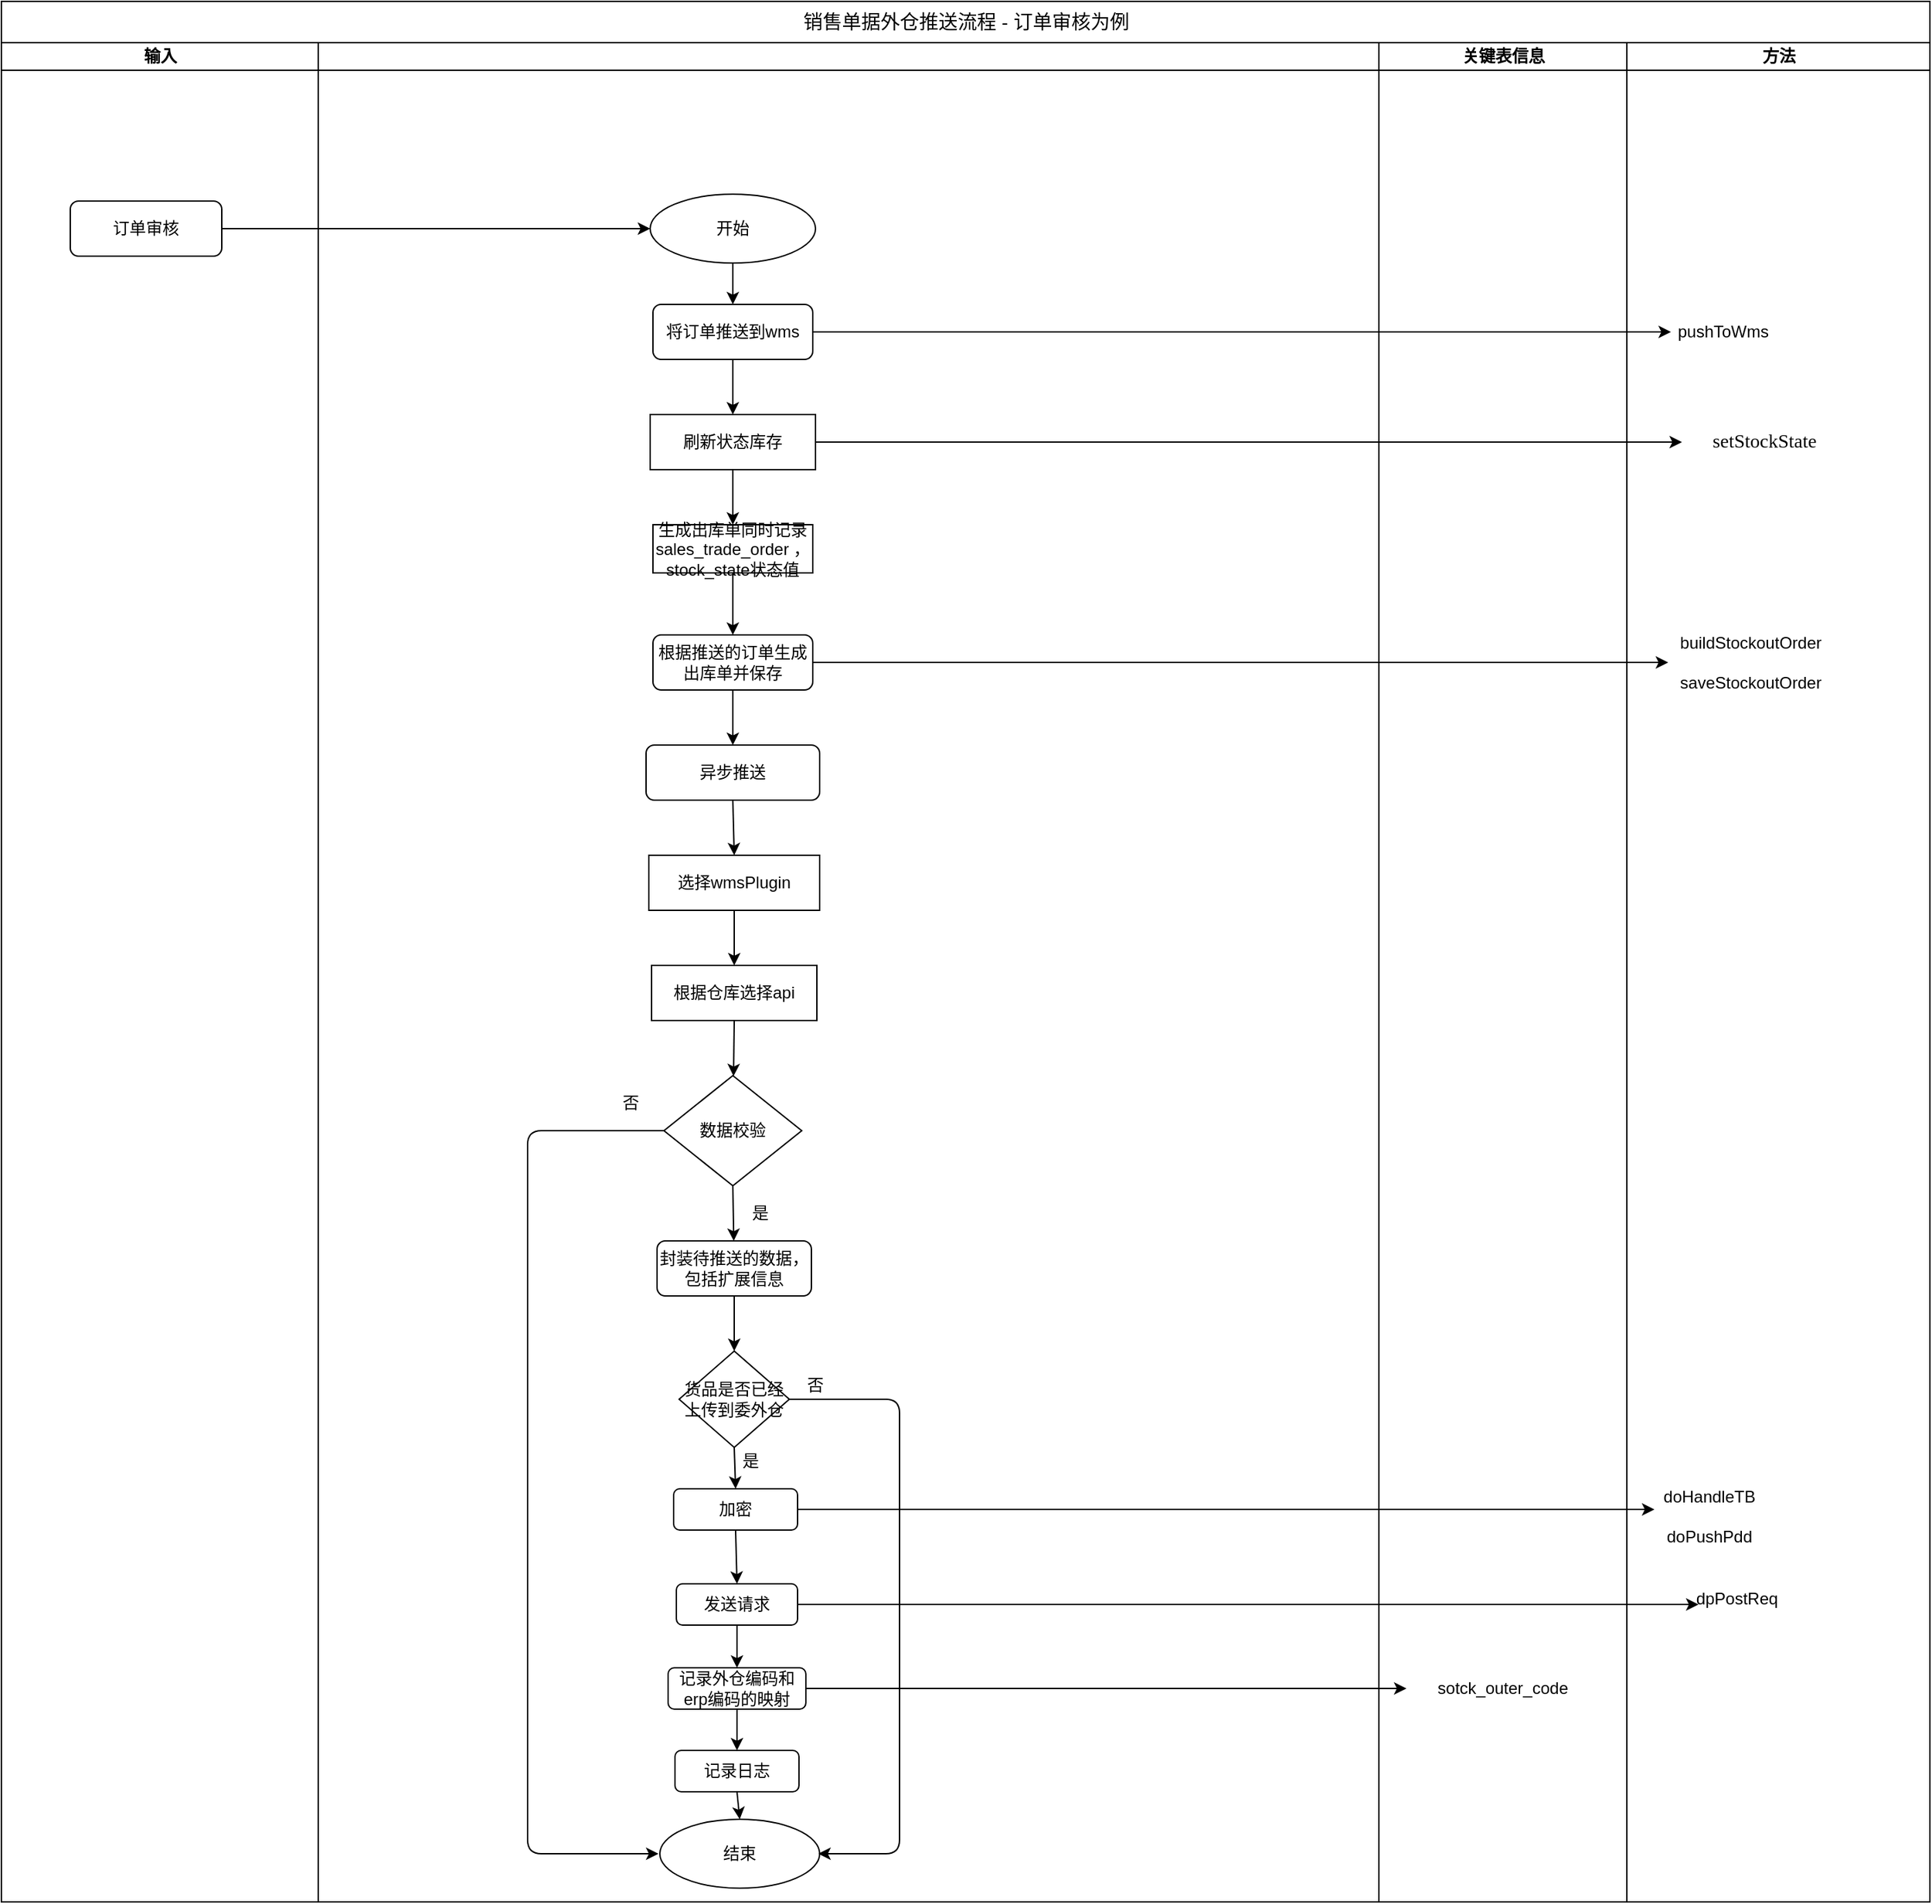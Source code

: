 <mxfile version="13.9.9" type="device" pages="3"><diagram id="1fAj43tPe6rqX4-3UY5v" name="销售单据外仓推送流程 - 订单审核为例"><mxGraphModel dx="2249" dy="822" grid="1" gridSize="10" guides="1" tooltips="1" connect="1" arrows="1" fold="1" page="1" pageScale="1" pageWidth="827" pageHeight="1169" math="0" shadow="0"><root><mxCell id="0"/><mxCell id="1" parent="0"/><mxCell id="FSrGGCULlAv2gzMEhWRe-1" value="&lt;font face=&quot;helvetica&quot;&gt;&lt;span style=&quot;font-size: 14px ; font-weight: 400 ; background-color: rgb(255 , 255 , 255)&quot;&gt;销售单据外仓推送流程 - 订单审核为例&lt;/span&gt;&lt;/font&gt;" style="swimlane;html=1;childLayout=stackLayout;startSize=30;rounded=0;shadow=0;labelBackgroundColor=none;strokeWidth=1;fontFamily=Verdana;fontSize=8;align=center;" parent="1" vertex="1"><mxGeometry x="-132" y="20" width="1400" height="1380" as="geometry"><mxRectangle x="170" y="140" width="100" height="30" as="alternateBounds"/></mxGeometry></mxCell><mxCell id="FSrGGCULlAv2gzMEhWRe-2" value="输入" style="swimlane;html=1;startSize=20;" parent="FSrGGCULlAv2gzMEhWRe-1" vertex="1"><mxGeometry y="30" width="230" height="1350" as="geometry"><mxRectangle y="30" width="30" height="1180" as="alternateBounds"/></mxGeometry></mxCell><mxCell id="FSrGGCULlAv2gzMEhWRe-88" value="订单审核" style="rounded=1;whiteSpace=wrap;html=1;" parent="FSrGGCULlAv2gzMEhWRe-2" vertex="1"><mxGeometry x="50" y="115" width="110" height="40" as="geometry"/></mxCell><mxCell id="FSrGGCULlAv2gzMEhWRe-4" value="&lt;br&gt;&lt;br&gt;" style="swimlane;html=1;startSize=20;" parent="FSrGGCULlAv2gzMEhWRe-1" vertex="1"><mxGeometry x="230" y="30" width="950" height="1350" as="geometry"/></mxCell><mxCell id="FSrGGCULlAv2gzMEhWRe-5" value="开始" style="ellipse;whiteSpace=wrap;html=1;" parent="FSrGGCULlAv2gzMEhWRe-4" vertex="1"><mxGeometry x="241" y="110" width="120" height="50" as="geometry"/></mxCell><mxCell id="FSrGGCULlAv2gzMEhWRe-60" value="关键表信息" style="swimlane;html=1;startSize=20;" parent="FSrGGCULlAv2gzMEhWRe-4" vertex="1"><mxGeometry x="770" width="180" height="1350" as="geometry"/></mxCell><mxCell id="FSrGGCULlAv2gzMEhWRe-172" value="sotck_outer_code" style="text;html=1;strokeColor=none;fillColor=none;align=center;verticalAlign=middle;whiteSpace=wrap;rounded=0;" parent="FSrGGCULlAv2gzMEhWRe-60" vertex="1"><mxGeometry x="70" y="1185" width="40" height="20" as="geometry"/></mxCell><mxCell id="FSrGGCULlAv2gzMEhWRe-91" value="&lt;span&gt;将订单推送到wms&lt;/span&gt;" style="rounded=1;whiteSpace=wrap;html=1;" parent="FSrGGCULlAv2gzMEhWRe-4" vertex="1"><mxGeometry x="243" y="190" width="116" height="40" as="geometry"/></mxCell><mxCell id="FSrGGCULlAv2gzMEhWRe-94" value="根据推送的订单生成出库单并保存" style="rounded=1;whiteSpace=wrap;html=1;" parent="FSrGGCULlAv2gzMEhWRe-4" vertex="1"><mxGeometry x="243" y="430" width="116" height="40" as="geometry"/></mxCell><mxCell id="FSrGGCULlAv2gzMEhWRe-96" value="" style="endArrow=classic;html=1;exitX=1;exitY=0.5;exitDx=0;exitDy=0;" parent="FSrGGCULlAv2gzMEhWRe-4" source="FSrGGCULlAv2gzMEhWRe-94" edge="1"><mxGeometry width="50" height="50" relative="1" as="geometry"><mxPoint x="354" y="479.5" as="sourcePoint"/><mxPoint x="980" y="450" as="targetPoint"/></mxGeometry></mxCell><mxCell id="FSrGGCULlAv2gzMEhWRe-102" value="刷新状态库存" style="rounded=0;whiteSpace=wrap;html=1;startSize=20;" parent="FSrGGCULlAv2gzMEhWRe-4" vertex="1"><mxGeometry x="241" y="270" width="120" height="40" as="geometry"/></mxCell><mxCell id="FSrGGCULlAv2gzMEhWRe-103" value="" style="endArrow=classic;html=1;exitX=0.5;exitY=1;exitDx=0;exitDy=0;entryX=0.5;entryY=0;entryDx=0;entryDy=0;" parent="FSrGGCULlAv2gzMEhWRe-4" source="FSrGGCULlAv2gzMEhWRe-91" target="FSrGGCULlAv2gzMEhWRe-102" edge="1"><mxGeometry width="50" height="50" relative="1" as="geometry"><mxPoint x="302" y="300" as="sourcePoint"/><mxPoint x="382" y="490" as="targetPoint"/></mxGeometry></mxCell><mxCell id="FSrGGCULlAv2gzMEhWRe-104" value="" style="endArrow=classic;html=1;exitX=1;exitY=0.5;exitDx=0;exitDy=0;" parent="FSrGGCULlAv2gzMEhWRe-4" source="FSrGGCULlAv2gzMEhWRe-102" edge="1"><mxGeometry width="50" height="50" relative="1" as="geometry"><mxPoint x="354" y="319.5" as="sourcePoint"/><mxPoint x="990" y="290" as="targetPoint"/></mxGeometry></mxCell><mxCell id="FSrGGCULlAv2gzMEhWRe-107" value="生成出库单同时记录sales_trade_order ，stock_state状态值" style="rounded=0;whiteSpace=wrap;html=1;startSize=20;" parent="FSrGGCULlAv2gzMEhWRe-4" vertex="1"><mxGeometry x="243" y="350" width="116" height="35" as="geometry"/></mxCell><mxCell id="FSrGGCULlAv2gzMEhWRe-108" value="" style="endArrow=classic;html=1;exitX=0.5;exitY=1;exitDx=0;exitDy=0;" parent="FSrGGCULlAv2gzMEhWRe-4" source="FSrGGCULlAv2gzMEhWRe-102" target="FSrGGCULlAv2gzMEhWRe-107" edge="1"><mxGeometry width="50" height="50" relative="1" as="geometry"><mxPoint x="292" y="370" as="sourcePoint"/><mxPoint x="212" y="430" as="targetPoint"/></mxGeometry></mxCell><mxCell id="FSrGGCULlAv2gzMEhWRe-111" value="" style="endArrow=classic;html=1;exitX=0.5;exitY=1;exitDx=0;exitDy=0;" parent="FSrGGCULlAv2gzMEhWRe-4" source="FSrGGCULlAv2gzMEhWRe-107" target="FSrGGCULlAv2gzMEhWRe-94" edge="1"><mxGeometry width="50" height="50" relative="1" as="geometry"><mxPoint x="-78" y="480" as="sourcePoint"/><mxPoint x="-28" y="430" as="targetPoint"/></mxGeometry></mxCell><mxCell id="FSrGGCULlAv2gzMEhWRe-119" value="异步推送" style="rounded=1;whiteSpace=wrap;html=1;startSize=20;" parent="FSrGGCULlAv2gzMEhWRe-4" vertex="1"><mxGeometry x="238" y="510" width="126" height="40" as="geometry"/></mxCell><mxCell id="FSrGGCULlAv2gzMEhWRe-121" value="" style="endArrow=classic;html=1;exitX=0.5;exitY=1;exitDx=0;exitDy=0;entryX=0.5;entryY=0;entryDx=0;entryDy=0;" parent="FSrGGCULlAv2gzMEhWRe-4" source="FSrGGCULlAv2gzMEhWRe-94" target="FSrGGCULlAv2gzMEhWRe-119" edge="1"><mxGeometry width="50" height="50" relative="1" as="geometry"><mxPoint x="282" y="600" as="sourcePoint"/><mxPoint x="472" y="740" as="targetPoint"/></mxGeometry></mxCell><mxCell id="FSrGGCULlAv2gzMEhWRe-123" value="结束" style="ellipse;whiteSpace=wrap;html=1;startSize=20;" parent="FSrGGCULlAv2gzMEhWRe-4" vertex="1"><mxGeometry x="248" y="1290" width="116" height="50" as="geometry"/></mxCell><mxCell id="FSrGGCULlAv2gzMEhWRe-139" value="选择wmsPlugin" style="rounded=0;whiteSpace=wrap;html=1;startSize=20;" parent="FSrGGCULlAv2gzMEhWRe-4" vertex="1"><mxGeometry x="240" y="590" width="124" height="40" as="geometry"/></mxCell><mxCell id="FSrGGCULlAv2gzMEhWRe-140" value="根据仓库选择api" style="rounded=0;whiteSpace=wrap;html=1;startSize=20;" parent="FSrGGCULlAv2gzMEhWRe-4" vertex="1"><mxGeometry x="242" y="670" width="120" height="40" as="geometry"/></mxCell><mxCell id="FSrGGCULlAv2gzMEhWRe-141" value="数据校验" style="rhombus;whiteSpace=wrap;html=1;startSize=20;" parent="FSrGGCULlAv2gzMEhWRe-4" vertex="1"><mxGeometry x="251" y="750" width="100" height="80" as="geometry"/></mxCell><mxCell id="FSrGGCULlAv2gzMEhWRe-143" value="否" style="text;html=1;strokeColor=none;fillColor=none;align=center;verticalAlign=middle;whiteSpace=wrap;rounded=0;startSize=20;" parent="FSrGGCULlAv2gzMEhWRe-4" vertex="1"><mxGeometry x="207" y="760" width="40" height="20" as="geometry"/></mxCell><mxCell id="FSrGGCULlAv2gzMEhWRe-145" value="封装待推送的数据，包括扩展信息" style="rounded=1;whiteSpace=wrap;html=1;startSize=20;" parent="FSrGGCULlAv2gzMEhWRe-4" vertex="1"><mxGeometry x="246" y="870" width="112" height="40" as="geometry"/></mxCell><mxCell id="FSrGGCULlAv2gzMEhWRe-146" value="" style="endArrow=classic;html=1;exitX=0.5;exitY=1;exitDx=0;exitDy=0;entryX=0.5;entryY=0;entryDx=0;entryDy=0;" parent="FSrGGCULlAv2gzMEhWRe-4" source="FSrGGCULlAv2gzMEhWRe-119" target="FSrGGCULlAv2gzMEhWRe-139" edge="1"><mxGeometry width="50" height="50" relative="1" as="geometry"><mxPoint x="422" y="1080" as="sourcePoint"/><mxPoint x="472" y="1030" as="targetPoint"/></mxGeometry></mxCell><mxCell id="FSrGGCULlAv2gzMEhWRe-147" value="" style="endArrow=classic;html=1;exitX=0.5;exitY=1;exitDx=0;exitDy=0;" parent="FSrGGCULlAv2gzMEhWRe-4" source="FSrGGCULlAv2gzMEhWRe-139" target="FSrGGCULlAv2gzMEhWRe-140" edge="1"><mxGeometry width="50" height="50" relative="1" as="geometry"><mxPoint x="422" y="1080" as="sourcePoint"/><mxPoint x="472" y="1030" as="targetPoint"/></mxGeometry></mxCell><mxCell id="FSrGGCULlAv2gzMEhWRe-142" value="" style="endArrow=classic;html=1;exitX=0;exitY=0.5;exitDx=0;exitDy=0;entryX=0;entryY=0.5;entryDx=0;entryDy=0;" parent="FSrGGCULlAv2gzMEhWRe-4" source="FSrGGCULlAv2gzMEhWRe-141" edge="1"><mxGeometry width="50" height="50" relative="1" as="geometry"><mxPoint x="422" y="1080" as="sourcePoint"/><mxPoint x="247" y="1315" as="targetPoint"/><Array as="points"><mxPoint x="152" y="790"/><mxPoint x="152" y="1315"/></Array></mxGeometry></mxCell><mxCell id="FSrGGCULlAv2gzMEhWRe-149" value="货品是否已经上传到委外仓" style="rhombus;whiteSpace=wrap;html=1;startSize=20;" parent="FSrGGCULlAv2gzMEhWRe-4" vertex="1"><mxGeometry x="262" y="950" width="80" height="70" as="geometry"/></mxCell><mxCell id="FSrGGCULlAv2gzMEhWRe-151" value="否" style="text;html=1;strokeColor=none;fillColor=none;align=center;verticalAlign=middle;whiteSpace=wrap;rounded=0;startSize=20;" parent="FSrGGCULlAv2gzMEhWRe-4" vertex="1"><mxGeometry x="341" y="970" width="40" height="10" as="geometry"/></mxCell><mxCell id="FSrGGCULlAv2gzMEhWRe-152" value="加密" style="rounded=1;whiteSpace=wrap;html=1;startSize=20;" parent="FSrGGCULlAv2gzMEhWRe-4" vertex="1"><mxGeometry x="258" y="1050" width="90" height="30" as="geometry"/></mxCell><mxCell id="FSrGGCULlAv2gzMEhWRe-153" value="发送请求" style="rounded=1;whiteSpace=wrap;html=1;startSize=20;" parent="FSrGGCULlAv2gzMEhWRe-4" vertex="1"><mxGeometry x="260" y="1119" width="88" height="30" as="geometry"/></mxCell><mxCell id="FSrGGCULlAv2gzMEhWRe-154" value="记录外仓编码和erp编码的映射" style="rounded=1;whiteSpace=wrap;html=1;startSize=20;" parent="FSrGGCULlAv2gzMEhWRe-4" vertex="1"><mxGeometry x="254" y="1180" width="100" height="30" as="geometry"/></mxCell><mxCell id="FSrGGCULlAv2gzMEhWRe-155" value="" style="endArrow=classic;html=1;exitX=0.5;exitY=1;exitDx=0;exitDy=0;" parent="FSrGGCULlAv2gzMEhWRe-4" source="FSrGGCULlAv2gzMEhWRe-140" target="FSrGGCULlAv2gzMEhWRe-141" edge="1"><mxGeometry width="50" height="50" relative="1" as="geometry"><mxPoint x="432" y="870" as="sourcePoint"/><mxPoint x="482" y="820" as="targetPoint"/></mxGeometry></mxCell><mxCell id="FSrGGCULlAv2gzMEhWRe-159" value="" style="endArrow=classic;html=1;exitX=0.5;exitY=1;exitDx=0;exitDy=0;" parent="FSrGGCULlAv2gzMEhWRe-4" source="FSrGGCULlAv2gzMEhWRe-141" target="FSrGGCULlAv2gzMEhWRe-145" edge="1"><mxGeometry width="50" height="50" relative="1" as="geometry"><mxPoint x="432" y="1140" as="sourcePoint"/><mxPoint x="482" y="1090" as="targetPoint"/></mxGeometry></mxCell><mxCell id="FSrGGCULlAv2gzMEhWRe-158" value="" style="endArrow=classic;html=1;exitX=0.5;exitY=1;exitDx=0;exitDy=0;entryX=0.5;entryY=0;entryDx=0;entryDy=0;" parent="FSrGGCULlAv2gzMEhWRe-4" source="FSrGGCULlAv2gzMEhWRe-145" target="FSrGGCULlAv2gzMEhWRe-149" edge="1"><mxGeometry width="50" height="50" relative="1" as="geometry"><mxPoint x="432" y="1140" as="sourcePoint"/><mxPoint x="482" y="1090" as="targetPoint"/></mxGeometry></mxCell><mxCell id="FSrGGCULlAv2gzMEhWRe-157" value="" style="endArrow=classic;html=1;exitX=0.5;exitY=1;exitDx=0;exitDy=0;entryX=0.5;entryY=0;entryDx=0;entryDy=0;" parent="FSrGGCULlAv2gzMEhWRe-4" source="FSrGGCULlAv2gzMEhWRe-149" target="FSrGGCULlAv2gzMEhWRe-152" edge="1"><mxGeometry width="50" height="50" relative="1" as="geometry"><mxPoint x="432" y="1150" as="sourcePoint"/><mxPoint x="482" y="1100" as="targetPoint"/></mxGeometry></mxCell><mxCell id="FSrGGCULlAv2gzMEhWRe-156" value="" style="endArrow=classic;html=1;exitX=0.5;exitY=1;exitDx=0;exitDy=0;entryX=0.5;entryY=0;entryDx=0;entryDy=0;" parent="FSrGGCULlAv2gzMEhWRe-4" source="FSrGGCULlAv2gzMEhWRe-152" target="FSrGGCULlAv2gzMEhWRe-153" edge="1"><mxGeometry width="50" height="50" relative="1" as="geometry"><mxPoint x="432" y="1150" as="sourcePoint"/><mxPoint x="482" y="1100" as="targetPoint"/></mxGeometry></mxCell><mxCell id="FSrGGCULlAv2gzMEhWRe-162" value="" style="endArrow=classic;html=1;exitX=0.5;exitY=1;exitDx=0;exitDy=0;entryX=0.5;entryY=0;entryDx=0;entryDy=0;" parent="FSrGGCULlAv2gzMEhWRe-4" source="FSrGGCULlAv2gzMEhWRe-153" target="FSrGGCULlAv2gzMEhWRe-154" edge="1"><mxGeometry width="50" height="50" relative="1" as="geometry"><mxPoint x="432" y="1420" as="sourcePoint"/><mxPoint x="482" y="1370" as="targetPoint"/></mxGeometry></mxCell><mxCell id="FSrGGCULlAv2gzMEhWRe-161" value="" style="endArrow=classic;html=1;exitX=0.5;exitY=1;exitDx=0;exitDy=0;entryX=0.5;entryY=0;entryDx=0;entryDy=0;" parent="FSrGGCULlAv2gzMEhWRe-4" source="FSrGGCULlAv2gzMEhWRe-166" target="FSrGGCULlAv2gzMEhWRe-123" edge="1"><mxGeometry width="50" height="50" relative="1" as="geometry"><mxPoint x="432" y="1420" as="sourcePoint"/><mxPoint x="305" y="1290" as="targetPoint"/></mxGeometry></mxCell><mxCell id="FSrGGCULlAv2gzMEhWRe-163" value="" style="endArrow=classic;html=1;exitX=1;exitY=0.5;exitDx=0;exitDy=0;entryX=1;entryY=0.5;entryDx=0;entryDy=0;" parent="FSrGGCULlAv2gzMEhWRe-4" source="FSrGGCULlAv2gzMEhWRe-149" edge="1"><mxGeometry width="50" height="50" relative="1" as="geometry"><mxPoint x="432" y="1150" as="sourcePoint"/><mxPoint x="363" y="1315" as="targetPoint"/><Array as="points"><mxPoint x="422" y="985"/><mxPoint x="422" y="1315"/></Array></mxGeometry></mxCell><mxCell id="FSrGGCULlAv2gzMEhWRe-164" value="是" style="text;html=1;strokeColor=none;fillColor=none;align=center;verticalAlign=middle;whiteSpace=wrap;rounded=0;startSize=20;" parent="FSrGGCULlAv2gzMEhWRe-4" vertex="1"><mxGeometry x="301" y="840" width="40" height="20" as="geometry"/></mxCell><mxCell id="FSrGGCULlAv2gzMEhWRe-165" value="是" style="text;html=1;strokeColor=none;fillColor=none;align=center;verticalAlign=middle;whiteSpace=wrap;rounded=0;startSize=20;" parent="FSrGGCULlAv2gzMEhWRe-4" vertex="1"><mxGeometry x="294" y="1020" width="40" height="20" as="geometry"/></mxCell><mxCell id="FSrGGCULlAv2gzMEhWRe-166" value="记录日志" style="rounded=1;whiteSpace=wrap;html=1;startSize=20;" parent="FSrGGCULlAv2gzMEhWRe-4" vertex="1"><mxGeometry x="259" y="1240" width="90" height="30" as="geometry"/></mxCell><mxCell id="FSrGGCULlAv2gzMEhWRe-167" value="" style="endArrow=classic;html=1;exitX=0.5;exitY=1;exitDx=0;exitDy=0;entryX=0.5;entryY=0;entryDx=0;entryDy=0;" parent="FSrGGCULlAv2gzMEhWRe-4" source="FSrGGCULlAv2gzMEhWRe-154" target="FSrGGCULlAv2gzMEhWRe-166" edge="1"><mxGeometry width="50" height="50" relative="1" as="geometry"><mxPoint x="432" y="1160" as="sourcePoint"/><mxPoint x="342" y="1250" as="targetPoint"/></mxGeometry></mxCell><mxCell id="FSrGGCULlAv2gzMEhWRe-169" value="" style="endArrow=classic;html=1;exitX=1;exitY=0.5;exitDx=0;exitDy=0;" parent="FSrGGCULlAv2gzMEhWRe-4" source="FSrGGCULlAv2gzMEhWRe-152" edge="1"><mxGeometry width="50" height="50" relative="1" as="geometry"><mxPoint x="339" y="1084.5" as="sourcePoint"/><mxPoint x="970" y="1065" as="targetPoint"/></mxGeometry></mxCell><mxCell id="FSrGGCULlAv2gzMEhWRe-171" value="" style="endArrow=classic;html=1;exitX=1;exitY=0.5;exitDx=0;exitDy=0;" parent="FSrGGCULlAv2gzMEhWRe-4" source="FSrGGCULlAv2gzMEhWRe-154" edge="1"><mxGeometry width="50" height="50" relative="1" as="geometry"><mxPoint x="430" y="1380" as="sourcePoint"/><mxPoint x="790" y="1195" as="targetPoint"/></mxGeometry></mxCell><mxCell id="dgUVTcJwyare61xF9g1M-5" value="" style="endArrow=classic;html=1;exitX=0.5;exitY=1;exitDx=0;exitDy=0;entryX=0.5;entryY=0;entryDx=0;entryDy=0;" parent="FSrGGCULlAv2gzMEhWRe-4" source="FSrGGCULlAv2gzMEhWRe-5" target="FSrGGCULlAv2gzMEhWRe-91" edge="1"><mxGeometry width="50" height="50" relative="1" as="geometry"><mxPoint x="322" y="120" as="sourcePoint"/><mxPoint x="296" y="210" as="targetPoint"/></mxGeometry></mxCell><mxCell id="FSrGGCULlAv2gzMEhWRe-72" value="方法" style="swimlane;html=1;startSize=20;" parent="FSrGGCULlAv2gzMEhWRe-1" vertex="1"><mxGeometry x="1180" y="30" width="220" height="1350" as="geometry"/></mxCell><mxCell id="FSrGGCULlAv2gzMEhWRe-93" value="pushToWms&lt;br&gt;" style="text;html=1;strokeColor=none;fillColor=none;align=center;verticalAlign=middle;whiteSpace=wrap;rounded=0;" parent="FSrGGCULlAv2gzMEhWRe-72" vertex="1"><mxGeometry x="50" y="200" width="40" height="20" as="geometry"/></mxCell><mxCell id="FSrGGCULlAv2gzMEhWRe-97" value="buildStockoutOrder&lt;br&gt;&lt;br&gt;saveStockoutOrder" style="text;html=1;strokeColor=none;fillColor=none;align=center;verticalAlign=middle;whiteSpace=wrap;rounded=0;" parent="FSrGGCULlAv2gzMEhWRe-72" vertex="1"><mxGeometry x="50" y="400" width="80" height="100" as="geometry"/></mxCell><mxCell id="FSrGGCULlAv2gzMEhWRe-105" value="&lt;pre style=&quot;font-family: &amp;#34;consolas&amp;#34; ; font-size: 10.5pt&quot;&gt;&lt;span style=&quot;background-color: rgb(255 , 255 , 255)&quot;&gt;setStockState&lt;/span&gt;&lt;/pre&gt;" style="text;html=1;strokeColor=none;fillColor=none;align=center;verticalAlign=middle;whiteSpace=wrap;rounded=0;startSize=20;" parent="FSrGGCULlAv2gzMEhWRe-72" vertex="1"><mxGeometry x="80" y="280" width="40" height="20" as="geometry"/></mxCell><mxCell id="FSrGGCULlAv2gzMEhWRe-170" value="doHandleTB&lt;br&gt;&lt;br&gt;doPushPdd" style="text;html=1;strokeColor=none;fillColor=none;align=center;verticalAlign=middle;whiteSpace=wrap;rounded=0;startSize=20;" parent="FSrGGCULlAv2gzMEhWRe-72" vertex="1"><mxGeometry x="40" y="1060" width="40" height="20" as="geometry"/></mxCell><mxCell id="FSrGGCULlAv2gzMEhWRe-174" value="dpPostReq" style="text;html=1;strokeColor=none;fillColor=none;align=center;verticalAlign=middle;whiteSpace=wrap;rounded=0;startSize=20;" parent="FSrGGCULlAv2gzMEhWRe-72" vertex="1"><mxGeometry x="60" y="1120" width="40" height="20" as="geometry"/></mxCell><mxCell id="dgUVTcJwyare61xF9g1M-1" value="" style="endArrow=classic;html=1;exitX=1;exitY=0.5;exitDx=0;exitDy=0;entryX=0;entryY=0.5;entryDx=0;entryDy=0;" parent="FSrGGCULlAv2gzMEhWRe-1" source="FSrGGCULlAv2gzMEhWRe-88" target="FSrGGCULlAv2gzMEhWRe-5" edge="1"><mxGeometry width="50" height="50" relative="1" as="geometry"><mxPoint x="460" y="140" as="sourcePoint"/><mxPoint x="470" y="130" as="targetPoint"/></mxGeometry></mxCell><mxCell id="FSrGGCULlAv2gzMEhWRe-92" value="" style="endArrow=classic;html=1;exitX=1;exitY=0.5;exitDx=0;exitDy=0;" parent="1" source="FSrGGCULlAv2gzMEhWRe-91" edge="1"><mxGeometry width="50" height="50" relative="1" as="geometry"><mxPoint x="440" y="530" as="sourcePoint"/><mxPoint x="1080" y="260" as="targetPoint"/></mxGeometry></mxCell><mxCell id="FSrGGCULlAv2gzMEhWRe-173" value="" style="endArrow=classic;html=1;exitX=1;exitY=0.5;exitDx=0;exitDy=0;" parent="1" source="FSrGGCULlAv2gzMEhWRe-153" edge="1"><mxGeometry width="50" height="50" relative="1" as="geometry"><mxPoint x="530" y="1370" as="sourcePoint"/><mxPoint x="1100" y="1184" as="targetPoint"/></mxGeometry></mxCell></root></mxGraphModel></diagram><diagram id="AFtPFOH3qrQ8nj8mV7Sl" name="非销售单据外仓推送流程 - 采购单为例"><mxGraphModel dx="2249" dy="822" grid="1" gridSize="10" guides="1" tooltips="1" connect="1" arrows="1" fold="1" page="1" pageScale="1" pageWidth="827" pageHeight="1169" math="0" shadow="0"><root><mxCell id="3NtARNLxJ3fj8ygsZD2_-0"/><mxCell id="3NtARNLxJ3fj8ygsZD2_-1" parent="3NtARNLxJ3fj8ygsZD2_-0"/><mxCell id="3NtARNLxJ3fj8ygsZD2_-3" value="&lt;font face=&quot;helvetica&quot;&gt;&lt;span style=&quot;font-size: 14px ; font-weight: 400 ; background-color: rgb(255 , 255 , 255)&quot;&gt;非销售单据外仓推送流程 - 采购单为例&lt;/span&gt;&lt;/font&gt;" style="swimlane;html=1;childLayout=stackLayout;startSize=30;rounded=0;shadow=0;labelBackgroundColor=none;strokeWidth=1;fontFamily=Verdana;fontSize=8;align=center;" vertex="1" parent="3NtARNLxJ3fj8ygsZD2_-1"><mxGeometry x="-132" y="20" width="1400" height="1380" as="geometry"><mxRectangle x="170" y="140" width="100" height="30" as="alternateBounds"/></mxGeometry></mxCell><mxCell id="3NtARNLxJ3fj8ygsZD2_-4" value="输入" style="swimlane;html=1;startSize=20;" vertex="1" parent="3NtARNLxJ3fj8ygsZD2_-3"><mxGeometry y="30" width="230" height="1350" as="geometry"><mxRectangle y="30" width="30" height="1180" as="alternateBounds"/></mxGeometry></mxCell><mxCell id="3NtARNLxJ3fj8ygsZD2_-5" value="采购单审核，采购单界面右键向wms提送" style="rounded=1;whiteSpace=wrap;html=1;" vertex="1" parent="3NtARNLxJ3fj8ygsZD2_-4"><mxGeometry x="50" y="115" width="110" height="40" as="geometry"/></mxCell><mxCell id="3NtARNLxJ3fj8ygsZD2_-6" value="&lt;br&gt;&lt;br&gt;" style="swimlane;html=1;startSize=20;" vertex="1" parent="3NtARNLxJ3fj8ygsZD2_-3"><mxGeometry x="230" y="30" width="950" height="1350" as="geometry"/></mxCell><mxCell id="3NtARNLxJ3fj8ygsZD2_-7" value="" style="edgeStyle=orthogonalEdgeStyle;rounded=0;orthogonalLoop=1;jettySize=auto;html=1;" edge="1" parent="3NtARNLxJ3fj8ygsZD2_-6" source="3NtARNLxJ3fj8ygsZD2_-8"><mxGeometry relative="1" as="geometry"><mxPoint x="972" y="135" as="targetPoint"/></mxGeometry></mxCell><mxCell id="3NtARNLxJ3fj8ygsZD2_-8" value="开始" style="ellipse;whiteSpace=wrap;html=1;" vertex="1" parent="3NtARNLxJ3fj8ygsZD2_-6"><mxGeometry x="339" y="110" width="120" height="50" as="geometry"/></mxCell><mxCell id="3NtARNLxJ3fj8ygsZD2_-9" value="关键表信息" style="swimlane;html=1;startSize=20;" vertex="1" parent="3NtARNLxJ3fj8ygsZD2_-6"><mxGeometry x="770" width="180" height="1350" as="geometry"/></mxCell><mxCell id="3NtARNLxJ3fj8ygsZD2_-10" value="purchase_order_log" style="text;html=1;strokeColor=none;fillColor=none;align=center;verticalAlign=middle;whiteSpace=wrap;rounded=0;" vertex="1" parent="3NtARNLxJ3fj8ygsZD2_-9"><mxGeometry x="70" y="278.75" width="40" height="20" as="geometry"/></mxCell><mxCell id="3NtARNLxJ3fj8ygsZD2_-11" value="stock_outer_code" style="text;html=1;strokeColor=none;fillColor=none;align=center;verticalAlign=middle;whiteSpace=wrap;rounded=0;" vertex="1" parent="3NtARNLxJ3fj8ygsZD2_-9"><mxGeometry x="62" y="1010" width="40" height="20" as="geometry"/></mxCell><mxCell id="3NtARNLxJ3fj8ygsZD2_-12" value="结束" style="ellipse;whiteSpace=wrap;html=1;startSize=20;" vertex="1" parent="3NtARNLxJ3fj8ygsZD2_-6"><mxGeometry x="341" y="1060" width="116" height="50" as="geometry"/></mxCell><mxCell id="3NtARNLxJ3fj8ygsZD2_-13" value="" style="edgeStyle=orthogonalEdgeStyle;rounded=0;orthogonalLoop=1;jettySize=auto;html=1;entryX=0;entryY=0.5;entryDx=0;entryDy=0;" edge="1" parent="3NtARNLxJ3fj8ygsZD2_-6" source="3NtARNLxJ3fj8ygsZD2_-14" target="3NtARNLxJ3fj8ygsZD2_-12"><mxGeometry relative="1" as="geometry"><mxPoint x="322" y="1260" as="targetPoint"/><Array as="points"><mxPoint x="252" y="218"/><mxPoint x="252" y="1090"/><mxPoint x="341" y="1090"/></Array></mxGeometry></mxCell><mxCell id="3NtARNLxJ3fj8ygsZD2_-14" value="数据校验" style="rhombus;whiteSpace=wrap;html=1;" vertex="1" parent="3NtARNLxJ3fj8ygsZD2_-6"><mxGeometry x="359" y="190" width="80" height="55" as="geometry"/></mxCell><mxCell id="3NtARNLxJ3fj8ygsZD2_-15" value="" style="edgeStyle=orthogonalEdgeStyle;rounded=0;orthogonalLoop=1;jettySize=auto;html=1;" edge="1" parent="3NtARNLxJ3fj8ygsZD2_-6" source="3NtARNLxJ3fj8ygsZD2_-8" target="3NtARNLxJ3fj8ygsZD2_-14"><mxGeometry relative="1" as="geometry"/></mxCell><mxCell id="3NtARNLxJ3fj8ygsZD2_-16" value="" style="edgeStyle=orthogonalEdgeStyle;rounded=0;orthogonalLoop=1;jettySize=auto;html=1;" edge="1" parent="3NtARNLxJ3fj8ygsZD2_-6" source="3NtARNLxJ3fj8ygsZD2_-17"><mxGeometry relative="1" as="geometry"><mxPoint x="792" y="289" as="targetPoint"/></mxGeometry></mxCell><mxCell id="3NtARNLxJ3fj8ygsZD2_-17" value="记录审核日志" style="whiteSpace=wrap;html=1;" vertex="1" parent="3NtARNLxJ3fj8ygsZD2_-6"><mxGeometry x="339" y="270" width="120" height="37.5" as="geometry"/></mxCell><mxCell id="3NtARNLxJ3fj8ygsZD2_-18" value="" style="edgeStyle=orthogonalEdgeStyle;rounded=0;orthogonalLoop=1;jettySize=auto;html=1;" edge="1" parent="3NtARNLxJ3fj8ygsZD2_-6" source="3NtARNLxJ3fj8ygsZD2_-14" target="3NtARNLxJ3fj8ygsZD2_-17"><mxGeometry relative="1" as="geometry"/></mxCell><mxCell id="3NtARNLxJ3fj8ygsZD2_-19" value="" style="edgeStyle=orthogonalEdgeStyle;rounded=0;orthogonalLoop=1;jettySize=auto;html=1;" edge="1" parent="3NtARNLxJ3fj8ygsZD2_-6" source="3NtARNLxJ3fj8ygsZD2_-20"><mxGeometry relative="1" as="geometry"><mxPoint x="252" y="377" as="targetPoint"/></mxGeometry></mxCell><mxCell id="3NtARNLxJ3fj8ygsZD2_-20" value="委外仓" style="rhombus;whiteSpace=wrap;html=1;" vertex="1" parent="3NtARNLxJ3fj8ygsZD2_-6"><mxGeometry x="359" y="350" width="80" height="53.75" as="geometry"/></mxCell><mxCell id="3NtARNLxJ3fj8ygsZD2_-21" value="" style="edgeStyle=orthogonalEdgeStyle;rounded=0;orthogonalLoop=1;jettySize=auto;html=1;" edge="1" parent="3NtARNLxJ3fj8ygsZD2_-6" source="3NtARNLxJ3fj8ygsZD2_-17" target="3NtARNLxJ3fj8ygsZD2_-20"><mxGeometry relative="1" as="geometry"/></mxCell><mxCell id="3NtARNLxJ3fj8ygsZD2_-22" value="" style="edgeStyle=orthogonalEdgeStyle;rounded=0;orthogonalLoop=1;jettySize=auto;html=1;" edge="1" parent="3NtARNLxJ3fj8ygsZD2_-6" source="3NtARNLxJ3fj8ygsZD2_-23"><mxGeometry relative="1" as="geometry"><mxPoint x="962" y="445" as="targetPoint"/></mxGeometry></mxCell><mxCell id="3NtARNLxJ3fj8ygsZD2_-23" value="同步推送" style="whiteSpace=wrap;html=1;" vertex="1" parent="3NtARNLxJ3fj8ygsZD2_-6"><mxGeometry x="339" y="430" width="120" height="29.38" as="geometry"/></mxCell><mxCell id="3NtARNLxJ3fj8ygsZD2_-24" value="" style="edgeStyle=orthogonalEdgeStyle;rounded=0;orthogonalLoop=1;jettySize=auto;html=1;" edge="1" parent="3NtARNLxJ3fj8ygsZD2_-6" source="3NtARNLxJ3fj8ygsZD2_-20" target="3NtARNLxJ3fj8ygsZD2_-23"><mxGeometry relative="1" as="geometry"/></mxCell><mxCell id="3NtARNLxJ3fj8ygsZD2_-25" value="选择外仓插件" style="whiteSpace=wrap;html=1;" vertex="1" parent="3NtARNLxJ3fj8ygsZD2_-6"><mxGeometry x="339" y="490" width="120" height="30" as="geometry"/></mxCell><mxCell id="3NtARNLxJ3fj8ygsZD2_-26" value="" style="edgeStyle=orthogonalEdgeStyle;rounded=0;orthogonalLoop=1;jettySize=auto;html=1;" edge="1" parent="3NtARNLxJ3fj8ygsZD2_-6" source="3NtARNLxJ3fj8ygsZD2_-23" target="3NtARNLxJ3fj8ygsZD2_-25"><mxGeometry relative="1" as="geometry"/></mxCell><mxCell id="3NtARNLxJ3fj8ygsZD2_-27" value="根据仓库选择奇门Api" style="whiteSpace=wrap;html=1;" vertex="1" parent="3NtARNLxJ3fj8ygsZD2_-6"><mxGeometry x="339" y="560" width="120" height="35" as="geometry"/></mxCell><mxCell id="3NtARNLxJ3fj8ygsZD2_-28" value="" style="edgeStyle=orthogonalEdgeStyle;rounded=0;orthogonalLoop=1;jettySize=auto;html=1;" edge="1" parent="3NtARNLxJ3fj8ygsZD2_-6" source="3NtARNLxJ3fj8ygsZD2_-25" target="3NtARNLxJ3fj8ygsZD2_-27"><mxGeometry relative="1" as="geometry"/></mxCell><mxCell id="3NtARNLxJ3fj8ygsZD2_-29" value="" style="edgeStyle=orthogonalEdgeStyle;rounded=0;orthogonalLoop=1;jettySize=auto;html=1;" edge="1" parent="3NtARNLxJ3fj8ygsZD2_-6" source="3NtARNLxJ3fj8ygsZD2_-30"><mxGeometry relative="1" as="geometry"><mxPoint x="982" y="749" as="targetPoint"/></mxGeometry></mxCell><mxCell id="3NtARNLxJ3fj8ygsZD2_-30" value="创建入库单，包含扩展字段" style="whiteSpace=wrap;html=1;" vertex="1" parent="3NtARNLxJ3fj8ygsZD2_-6"><mxGeometry x="339" y="730" width="120" height="37.5" as="geometry"/></mxCell><mxCell id="3NtARNLxJ3fj8ygsZD2_-31" value="" style="edgeStyle=orthogonalEdgeStyle;rounded=0;orthogonalLoop=1;jettySize=auto;html=1;" edge="1" parent="3NtARNLxJ3fj8ygsZD2_-6" source="3NtARNLxJ3fj8ygsZD2_-32"><mxGeometry relative="1" as="geometry"><mxPoint x="252" y="837" as="targetPoint"/></mxGeometry></mxCell><mxCell id="3NtARNLxJ3fj8ygsZD2_-32" value="货品已上传到委外仓库" style="rhombus;whiteSpace=wrap;html=1;" vertex="1" parent="3NtARNLxJ3fj8ygsZD2_-6"><mxGeometry x="359" y="809.99" width="80" height="53.74" as="geometry"/></mxCell><mxCell id="3NtARNLxJ3fj8ygsZD2_-33" value="" style="edgeStyle=orthogonalEdgeStyle;rounded=0;orthogonalLoop=1;jettySize=auto;html=1;" edge="1" parent="3NtARNLxJ3fj8ygsZD2_-6" source="3NtARNLxJ3fj8ygsZD2_-30" target="3NtARNLxJ3fj8ygsZD2_-32"><mxGeometry relative="1" as="geometry"/></mxCell><mxCell id="3NtARNLxJ3fj8ygsZD2_-34" value="" style="edgeStyle=orthogonalEdgeStyle;rounded=0;orthogonalLoop=1;jettySize=auto;html=1;" edge="1" parent="3NtARNLxJ3fj8ygsZD2_-6" source="3NtARNLxJ3fj8ygsZD2_-36"><mxGeometry relative="1" as="geometry"><mxPoint x="399" y="730" as="targetPoint"/></mxGeometry></mxCell><mxCell id="3NtARNLxJ3fj8ygsZD2_-35" value="" style="edgeStyle=orthogonalEdgeStyle;rounded=0;orthogonalLoop=1;jettySize=auto;html=1;" edge="1" parent="3NtARNLxJ3fj8ygsZD2_-6" source="3NtARNLxJ3fj8ygsZD2_-36"><mxGeometry relative="1" as="geometry"><mxPoint x="252" y="669" as="targetPoint"/></mxGeometry></mxCell><mxCell id="3NtARNLxJ3fj8ygsZD2_-36" value="数据校验" style="rhombus;whiteSpace=wrap;html=1;" vertex="1" parent="3NtARNLxJ3fj8ygsZD2_-6"><mxGeometry x="359" y="640" width="80" height="57.5" as="geometry"/></mxCell><mxCell id="3NtARNLxJ3fj8ygsZD2_-37" value="" style="edgeStyle=orthogonalEdgeStyle;rounded=0;orthogonalLoop=1;jettySize=auto;html=1;" edge="1" parent="3NtARNLxJ3fj8ygsZD2_-6" source="3NtARNLxJ3fj8ygsZD2_-27" target="3NtARNLxJ3fj8ygsZD2_-36"><mxGeometry relative="1" as="geometry"/></mxCell><mxCell id="3NtARNLxJ3fj8ygsZD2_-38" value="" style="edgeStyle=orthogonalEdgeStyle;rounded=0;orthogonalLoop=1;jettySize=auto;html=1;" edge="1" parent="3NtARNLxJ3fj8ygsZD2_-6" source="3NtARNLxJ3fj8ygsZD2_-39"><mxGeometry relative="1" as="geometry"><mxPoint x="962" y="920" as="targetPoint"/></mxGeometry></mxCell><mxCell id="3NtARNLxJ3fj8ygsZD2_-39" value="发送请求" style="whiteSpace=wrap;html=1;" vertex="1" parent="3NtARNLxJ3fj8ygsZD2_-6"><mxGeometry x="339" y="900" width="120" height="39.4" as="geometry"/></mxCell><mxCell id="3NtARNLxJ3fj8ygsZD2_-40" value="" style="edgeStyle=orthogonalEdgeStyle;rounded=0;orthogonalLoop=1;jettySize=auto;html=1;" edge="1" parent="3NtARNLxJ3fj8ygsZD2_-6" source="3NtARNLxJ3fj8ygsZD2_-32" target="3NtARNLxJ3fj8ygsZD2_-39"><mxGeometry relative="1" as="geometry"/></mxCell><mxCell id="3NtARNLxJ3fj8ygsZD2_-41" value="" style="edgeStyle=orthogonalEdgeStyle;rounded=0;orthogonalLoop=1;jettySize=auto;html=1;" edge="1" parent="3NtARNLxJ3fj8ygsZD2_-6" source="3NtARNLxJ3fj8ygsZD2_-42"><mxGeometry relative="1" as="geometry"><mxPoint x="792" y="1000" as="targetPoint"/></mxGeometry></mxCell><mxCell id="3NtARNLxJ3fj8ygsZD2_-42" value="记录外仓编码和erp编码的映射" style="whiteSpace=wrap;html=1;" vertex="1" parent="3NtARNLxJ3fj8ygsZD2_-6"><mxGeometry x="339" y="980" width="120" height="40.9" as="geometry"/></mxCell><mxCell id="3NtARNLxJ3fj8ygsZD2_-43" value="" style="edgeStyle=orthogonalEdgeStyle;rounded=0;orthogonalLoop=1;jettySize=auto;html=1;" edge="1" parent="3NtARNLxJ3fj8ygsZD2_-6" source="3NtARNLxJ3fj8ygsZD2_-39" target="3NtARNLxJ3fj8ygsZD2_-42"><mxGeometry relative="1" as="geometry"/></mxCell><mxCell id="3NtARNLxJ3fj8ygsZD2_-44" value="" style="edgeStyle=orthogonalEdgeStyle;rounded=0;orthogonalLoop=1;jettySize=auto;html=1;entryX=0.5;entryY=0;entryDx=0;entryDy=0;" edge="1" parent="3NtARNLxJ3fj8ygsZD2_-6" source="3NtARNLxJ3fj8ygsZD2_-42" target="3NtARNLxJ3fj8ygsZD2_-12"><mxGeometry relative="1" as="geometry"><mxPoint x="399" y="1140" as="targetPoint"/></mxGeometry></mxCell><mxCell id="3NtARNLxJ3fj8ygsZD2_-45" value="否" style="text;html=1;strokeColor=none;fillColor=none;align=center;verticalAlign=middle;whiteSpace=wrap;rounded=0;" vertex="1" parent="3NtARNLxJ3fj8ygsZD2_-6"><mxGeometry x="319" y="190" width="40" height="20" as="geometry"/></mxCell><mxCell id="3NtARNLxJ3fj8ygsZD2_-46" value="否" style="text;html=1;strokeColor=none;fillColor=none;align=center;verticalAlign=middle;whiteSpace=wrap;rounded=0;" vertex="1" parent="3NtARNLxJ3fj8ygsZD2_-6"><mxGeometry x="319" y="640" width="40" height="20" as="geometry"/></mxCell><mxCell id="3NtARNLxJ3fj8ygsZD2_-47" value="否" style="text;html=1;strokeColor=none;fillColor=none;align=center;verticalAlign=middle;whiteSpace=wrap;rounded=0;" vertex="1" parent="3NtARNLxJ3fj8ygsZD2_-6"><mxGeometry x="312" y="809.99" width="40" height="20" as="geometry"/></mxCell><mxCell id="3NtARNLxJ3fj8ygsZD2_-48" value="是" style="text;html=1;strokeColor=none;fillColor=none;align=center;verticalAlign=middle;whiteSpace=wrap;rounded=0;" vertex="1" parent="3NtARNLxJ3fj8ygsZD2_-6"><mxGeometry x="399" y="245" width="40" height="20" as="geometry"/></mxCell><mxCell id="3NtARNLxJ3fj8ygsZD2_-49" value="是" style="text;html=1;strokeColor=none;fillColor=none;align=center;verticalAlign=middle;whiteSpace=wrap;rounded=0;" vertex="1" parent="3NtARNLxJ3fj8ygsZD2_-6"><mxGeometry x="399" y="697.5" width="40" height="20" as="geometry"/></mxCell><mxCell id="3NtARNLxJ3fj8ygsZD2_-50" value="是" style="text;html=1;strokeColor=none;fillColor=none;align=center;verticalAlign=middle;whiteSpace=wrap;rounded=0;" vertex="1" parent="3NtARNLxJ3fj8ygsZD2_-6"><mxGeometry x="412" y="863.73" width="40" height="20" as="geometry"/></mxCell><mxCell id="3NtARNLxJ3fj8ygsZD2_-51" value="否" style="text;html=1;strokeColor=none;fillColor=none;align=center;verticalAlign=middle;whiteSpace=wrap;rounded=0;" vertex="1" parent="3NtARNLxJ3fj8ygsZD2_-6"><mxGeometry x="316" y="350" width="40" height="20" as="geometry"/></mxCell><mxCell id="3NtARNLxJ3fj8ygsZD2_-52" value="是" style="text;html=1;strokeColor=none;fillColor=none;align=center;verticalAlign=middle;whiteSpace=wrap;rounded=0;" vertex="1" parent="3NtARNLxJ3fj8ygsZD2_-6"><mxGeometry x="399" y="403.75" width="40" height="20" as="geometry"/></mxCell><mxCell id="3NtARNLxJ3fj8ygsZD2_-53" value="方法" style="swimlane;html=1;startSize=20;" vertex="1" parent="3NtARNLxJ3fj8ygsZD2_-3"><mxGeometry x="1180" y="30" width="220" height="1350" as="geometry"/></mxCell><mxCell id="3NtARNLxJ3fj8ygsZD2_-54" value="purchase.PurchaseOrderService#check" style="text;html=1;strokeColor=none;fillColor=none;align=center;verticalAlign=middle;whiteSpace=wrap;rounded=0;" vertex="1" parent="3NtARNLxJ3fj8ygsZD2_-53"><mxGeometry x="122" y="120" width="40" height="20" as="geometry"/></mxCell><mxCell id="3NtARNLxJ3fj8ygsZD2_-55" value="purchase.PurchaseOrderService#pushToWms" style="text;html=1;strokeColor=none;fillColor=none;align=center;verticalAlign=middle;whiteSpace=wrap;rounded=0;" vertex="1" parent="3NtARNLxJ3fj8ygsZD2_-53"><mxGeometry x="130" y="430" width="40" height="20" as="geometry"/></mxCell><mxCell id="3NtARNLxJ3fj8ygsZD2_-56" value="impl.QimenImpl#buildStockinRequest" style="text;html=1;strokeColor=none;fillColor=none;align=center;verticalAlign=middle;whiteSpace=wrap;rounded=0;" vertex="1" parent="3NtARNLxJ3fj8ygsZD2_-53"><mxGeometry x="130" y="740" width="20" height="20" as="geometry"/></mxCell><mxCell id="3NtARNLxJ3fj8ygsZD2_-57" value="impl.QimenImpl#doExecute&lt;br&gt;&lt;br&gt;impl.QimenImpl#execute" style="text;html=1;strokeColor=none;fillColor=none;align=center;verticalAlign=middle;whiteSpace=wrap;rounded=0;" vertex="1" parent="3NtARNLxJ3fj8ygsZD2_-53"><mxGeometry x="92" y="920" width="10" height="20" as="geometry"/></mxCell><mxCell id="3NtARNLxJ3fj8ygsZD2_-58" value="" style="endArrow=classic;html=1;exitX=1;exitY=0.5;exitDx=0;exitDy=0;entryX=0;entryY=0.5;entryDx=0;entryDy=0;" edge="1" parent="3NtARNLxJ3fj8ygsZD2_-3" source="3NtARNLxJ3fj8ygsZD2_-5" target="3NtARNLxJ3fj8ygsZD2_-8"><mxGeometry width="50" height="50" relative="1" as="geometry"><mxPoint x="460" y="140" as="sourcePoint"/><mxPoint x="470" y="130" as="targetPoint"/></mxGeometry></mxCell></root></mxGraphModel></diagram><diagram id="mZy1n9seDfbwaXGbWgcy" name="库存管理右键货品外仓推送"><mxGraphModel dx="2249" dy="822" grid="1" gridSize="10" guides="1" tooltips="1" connect="1" arrows="1" fold="1" page="1" pageScale="1" pageWidth="827" pageHeight="1169" math="0" shadow="0"><root><mxCell id="qlEJVyPVc42xSJ9Qh4Gm-0"/><mxCell id="qlEJVyPVc42xSJ9Qh4Gm-1" parent="qlEJVyPVc42xSJ9Qh4Gm-0"/><mxCell id="qlEJVyPVc42xSJ9Qh4Gm-58" value="&lt;font face=&quot;helvetica&quot;&gt;&lt;span style=&quot;font-size: 14px ; font-weight: 400 ; background-color: rgb(255 , 255 , 255)&quot;&gt;库存管理右键货品外仓推送&lt;/span&gt;&lt;/font&gt;" style="swimlane;html=1;childLayout=stackLayout;startSize=30;rounded=0;shadow=0;labelBackgroundColor=none;strokeWidth=1;fontFamily=Verdana;fontSize=8;align=center;" vertex="1" parent="qlEJVyPVc42xSJ9Qh4Gm-1"><mxGeometry x="-132" y="20" width="1412" height="680" as="geometry"><mxRectangle x="170" y="140" width="100" height="30" as="alternateBounds"/></mxGeometry></mxCell><mxCell id="qlEJVyPVc42xSJ9Qh4Gm-59" value="输入" style="swimlane;html=1;startSize=20;" vertex="1" parent="qlEJVyPVc42xSJ9Qh4Gm-58"><mxGeometry y="30" width="230" height="650" as="geometry"><mxRectangle y="30" width="30" height="1180" as="alternateBounds"/></mxGeometry></mxCell><mxCell id="qlEJVyPVc42xSJ9Qh4Gm-60" value="库存管理右键操作，向WMS推送" style="rounded=0;whiteSpace=wrap;html=1;" vertex="1" parent="qlEJVyPVc42xSJ9Qh4Gm-59"><mxGeometry x="22" y="68.87" width="120" height="60" as="geometry"/></mxCell><mxCell id="qlEJVyPVc42xSJ9Qh4Gm-61" value="&lt;br&gt;&lt;br&gt;" style="swimlane;html=1;startSize=20;" vertex="1" parent="qlEJVyPVc42xSJ9Qh4Gm-58"><mxGeometry x="230" y="30" width="950" height="650" as="geometry"/></mxCell><mxCell id="qlEJVyPVc42xSJ9Qh4Gm-62" value="关键表信息" style="swimlane;html=1;startSize=20;" vertex="1" parent="qlEJVyPVc42xSJ9Qh4Gm-61"><mxGeometry x="770" width="180" height="650" as="geometry"/></mxCell><mxCell id="qlEJVyPVc42xSJ9Qh4Gm-63" value="stock_outer_code" style="text;html=1;align=center;verticalAlign=middle;resizable=0;points=[];autosize=1;" vertex="1" parent="qlEJVyPVc42xSJ9Qh4Gm-62"><mxGeometry x="32" y="470" width="110" height="20" as="geometry"/></mxCell><mxCell id="qlEJVyPVc42xSJ9Qh4Gm-64" value="" style="edgeStyle=orthogonalEdgeStyle;rounded=0;orthogonalLoop=1;jettySize=auto;html=1;" edge="1" parent="qlEJVyPVc42xSJ9Qh4Gm-61" source="qlEJVyPVc42xSJ9Qh4Gm-65"><mxGeometry relative="1" as="geometry"><mxPoint x="992" y="99" as="targetPoint"/></mxGeometry></mxCell><mxCell id="qlEJVyPVc42xSJ9Qh4Gm-65" value="开始" style="ellipse;whiteSpace=wrap;html=1;" vertex="1" parent="qlEJVyPVc42xSJ9Qh4Gm-61"><mxGeometry x="354" y="73.87" width="120" height="50" as="geometry"/></mxCell><mxCell id="qlEJVyPVc42xSJ9Qh4Gm-66" value="权限校验，&lt;br&gt;委外仓校验" style="rhombus;whiteSpace=wrap;html=1;" vertex="1" parent="qlEJVyPVc42xSJ9Qh4Gm-61"><mxGeometry x="374" y="146.37" width="80" height="50" as="geometry"/></mxCell><mxCell id="qlEJVyPVc42xSJ9Qh4Gm-67" value="" style="edgeStyle=orthogonalEdgeStyle;rounded=0;orthogonalLoop=1;jettySize=auto;html=1;" edge="1" parent="qlEJVyPVc42xSJ9Qh4Gm-61" source="qlEJVyPVc42xSJ9Qh4Gm-65" target="qlEJVyPVc42xSJ9Qh4Gm-66"><mxGeometry relative="1" as="geometry"/></mxCell><mxCell id="qlEJVyPVc42xSJ9Qh4Gm-68" value="" style="edgeStyle=orthogonalEdgeStyle;rounded=0;orthogonalLoop=1;jettySize=auto;html=1;" edge="1" parent="qlEJVyPVc42xSJ9Qh4Gm-61" source="qlEJVyPVc42xSJ9Qh4Gm-69"><mxGeometry relative="1" as="geometry"><mxPoint x="972" y="233" as="targetPoint"/></mxGeometry></mxCell><mxCell id="qlEJVyPVc42xSJ9Qh4Gm-69" value="选插件，选仓，推送货品" style="whiteSpace=wrap;html=1;" vertex="1" parent="qlEJVyPVc42xSJ9Qh4Gm-61"><mxGeometry x="354" y="218.87" width="120" height="27.5" as="geometry"/></mxCell><mxCell id="qlEJVyPVc42xSJ9Qh4Gm-70" value="" style="edgeStyle=orthogonalEdgeStyle;rounded=0;orthogonalLoop=1;jettySize=auto;html=1;" edge="1" parent="qlEJVyPVc42xSJ9Qh4Gm-61" source="qlEJVyPVc42xSJ9Qh4Gm-66" target="qlEJVyPVc42xSJ9Qh4Gm-69"><mxGeometry relative="1" as="geometry"/></mxCell><mxCell id="qlEJVyPVc42xSJ9Qh4Gm-71" value="" style="edgeStyle=orthogonalEdgeStyle;rounded=0;orthogonalLoop=1;jettySize=auto;html=1;entryX=0;entryY=0.5;entryDx=0;entryDy=0;" edge="1" parent="qlEJVyPVc42xSJ9Qh4Gm-61" source="qlEJVyPVc42xSJ9Qh4Gm-72" target="qlEJVyPVc42xSJ9Qh4Gm-82"><mxGeometry relative="1" as="geometry"><mxPoint x="294" y="580" as="targetPoint"/><Array as="points"><mxPoint x="262" y="308"/><mxPoint x="262" y="564"/></Array></mxGeometry></mxCell><mxCell id="qlEJVyPVc42xSJ9Qh4Gm-72" value="数据校验" style="rhombus;whiteSpace=wrap;html=1;" vertex="1" parent="qlEJVyPVc42xSJ9Qh4Gm-61"><mxGeometry x="374" y="278.87" width="80" height="58.75" as="geometry"/></mxCell><mxCell id="qlEJVyPVc42xSJ9Qh4Gm-73" value="" style="edgeStyle=orthogonalEdgeStyle;rounded=0;orthogonalLoop=1;jettySize=auto;html=1;" edge="1" parent="qlEJVyPVc42xSJ9Qh4Gm-61" source="qlEJVyPVc42xSJ9Qh4Gm-69" target="qlEJVyPVc42xSJ9Qh4Gm-72"><mxGeometry relative="1" as="geometry"/></mxCell><mxCell id="qlEJVyPVc42xSJ9Qh4Gm-74" value="" style="edgeStyle=orthogonalEdgeStyle;rounded=0;orthogonalLoop=1;jettySize=auto;html=1;" edge="1" parent="qlEJVyPVc42xSJ9Qh4Gm-61" source="qlEJVyPVc42xSJ9Qh4Gm-75"><mxGeometry relative="1" as="geometry"><mxPoint x="972" y="379" as="targetPoint"/></mxGeometry></mxCell><mxCell id="qlEJVyPVc42xSJ9Qh4Gm-75" value="货品属性填充，扩展信息填充" style="whiteSpace=wrap;html=1;" vertex="1" parent="qlEJVyPVc42xSJ9Qh4Gm-61"><mxGeometry x="354" y="363.38" width="120" height="31.88" as="geometry"/></mxCell><mxCell id="qlEJVyPVc42xSJ9Qh4Gm-76" value="" style="edgeStyle=orthogonalEdgeStyle;rounded=0;orthogonalLoop=1;jettySize=auto;html=1;" edge="1" parent="qlEJVyPVc42xSJ9Qh4Gm-61" source="qlEJVyPVc42xSJ9Qh4Gm-72" target="qlEJVyPVc42xSJ9Qh4Gm-75"><mxGeometry relative="1" as="geometry"/></mxCell><mxCell id="qlEJVyPVc42xSJ9Qh4Gm-77" value="推送到wms" style="whiteSpace=wrap;html=1;" vertex="1" parent="qlEJVyPVc42xSJ9Qh4Gm-61"><mxGeometry x="354" y="428.87" width="120" height="27.67" as="geometry"/></mxCell><mxCell id="qlEJVyPVc42xSJ9Qh4Gm-78" value="" style="edgeStyle=orthogonalEdgeStyle;rounded=0;orthogonalLoop=1;jettySize=auto;html=1;" edge="1" parent="qlEJVyPVc42xSJ9Qh4Gm-61" source="qlEJVyPVc42xSJ9Qh4Gm-75" target="qlEJVyPVc42xSJ9Qh4Gm-77"><mxGeometry relative="1" as="geometry"/></mxCell><mxCell id="qlEJVyPVc42xSJ9Qh4Gm-79" value="" style="edgeStyle=orthogonalEdgeStyle;rounded=0;orthogonalLoop=1;jettySize=auto;html=1;" edge="1" parent="qlEJVyPVc42xSJ9Qh4Gm-61" source="qlEJVyPVc42xSJ9Qh4Gm-80"><mxGeometry relative="1" as="geometry"><mxPoint x="801" y="491" as="targetPoint"/></mxGeometry></mxCell><mxCell id="qlEJVyPVc42xSJ9Qh4Gm-80" value="保存外部编码" style="whiteSpace=wrap;html=1;" vertex="1" parent="qlEJVyPVc42xSJ9Qh4Gm-61"><mxGeometry x="354" y="478.87" width="120" height="28.49" as="geometry"/></mxCell><mxCell id="qlEJVyPVc42xSJ9Qh4Gm-81" value="" style="edgeStyle=orthogonalEdgeStyle;rounded=0;orthogonalLoop=1;jettySize=auto;html=1;" edge="1" parent="qlEJVyPVc42xSJ9Qh4Gm-61" source="qlEJVyPVc42xSJ9Qh4Gm-77" target="qlEJVyPVc42xSJ9Qh4Gm-80"><mxGeometry relative="1" as="geometry"/></mxCell><mxCell id="qlEJVyPVc42xSJ9Qh4Gm-82" value="结束" style="ellipse;whiteSpace=wrap;html=1;" vertex="1" parent="qlEJVyPVc42xSJ9Qh4Gm-61"><mxGeometry x="354" y="538.87" width="120" height="51.13" as="geometry"/></mxCell><mxCell id="qlEJVyPVc42xSJ9Qh4Gm-83" value="" style="edgeStyle=orthogonalEdgeStyle;rounded=0;orthogonalLoop=1;jettySize=auto;html=1;" edge="1" parent="qlEJVyPVc42xSJ9Qh4Gm-61" source="qlEJVyPVc42xSJ9Qh4Gm-80" target="qlEJVyPVc42xSJ9Qh4Gm-82"><mxGeometry relative="1" as="geometry"/></mxCell><mxCell id="qlEJVyPVc42xSJ9Qh4Gm-84" value="方法" style="swimlane;html=1;startSize=20;" vertex="1" parent="qlEJVyPVc42xSJ9Qh4Gm-58"><mxGeometry x="1180" y="30" width="232" height="650" as="geometry"/></mxCell><mxCell id="qlEJVyPVc42xSJ9Qh4Gm-85" value="wms.PluginEntry#pushGoods" style="text;html=1;strokeColor=none;fillColor=none;align=center;verticalAlign=middle;whiteSpace=wrap;rounded=0;" vertex="1" parent="qlEJVyPVc42xSJ9Qh4Gm-84"><mxGeometry x="92" y="220" width="40" height="20" as="geometry"/></mxCell><mxCell id="qlEJVyPVc42xSJ9Qh4Gm-86" value="wms.StockSpec#uploadGoodsToWms" style="text;html=1;align=center;verticalAlign=middle;resizable=0;points=[];autosize=1;" vertex="1" parent="qlEJVyPVc42xSJ9Qh4Gm-84"><mxGeometry x="42" y="90" width="220" height="20" as="geometry"/></mxCell><mxCell id="qlEJVyPVc42xSJ9Qh4Gm-87" value="impl.QimenImpl#pushGoods" style="text;html=1;align=center;verticalAlign=middle;resizable=0;points=[];autosize=1;" vertex="1" parent="qlEJVyPVc42xSJ9Qh4Gm-84"><mxGeometry x="31" y="360" width="170" height="20" as="geometry"/></mxCell><mxCell id="qlEJVyPVc42xSJ9Qh4Gm-88" value="" style="edgeStyle=orthogonalEdgeStyle;rounded=0;orthogonalLoop=1;jettySize=auto;html=1;entryX=0;entryY=0.5;entryDx=0;entryDy=0;" edge="1" parent="qlEJVyPVc42xSJ9Qh4Gm-58" source="qlEJVyPVc42xSJ9Qh4Gm-60" target="qlEJVyPVc42xSJ9Qh4Gm-65"><mxGeometry relative="1" as="geometry"><mxPoint x="45" y="100" as="targetPoint"/></mxGeometry></mxCell><mxCell id="qlEJVyPVc42xSJ9Qh4Gm-89" value="是" style="text;html=1;align=center;verticalAlign=middle;resizable=0;points=[];autosize=1;" vertex="1" parent="qlEJVyPVc42xSJ9Qh4Gm-1"><mxGeometry x="525" y="380" width="30" height="20" as="geometry"/></mxCell><mxCell id="qlEJVyPVc42xSJ9Qh4Gm-90" value="否" style="text;html=1;align=center;verticalAlign=middle;resizable=0;points=[];autosize=1;" vertex="1" parent="qlEJVyPVc42xSJ9Qh4Gm-1"><mxGeometry x="425" y="330" width="30" height="20" as="geometry"/></mxCell></root></mxGraphModel></diagram></mxfile>